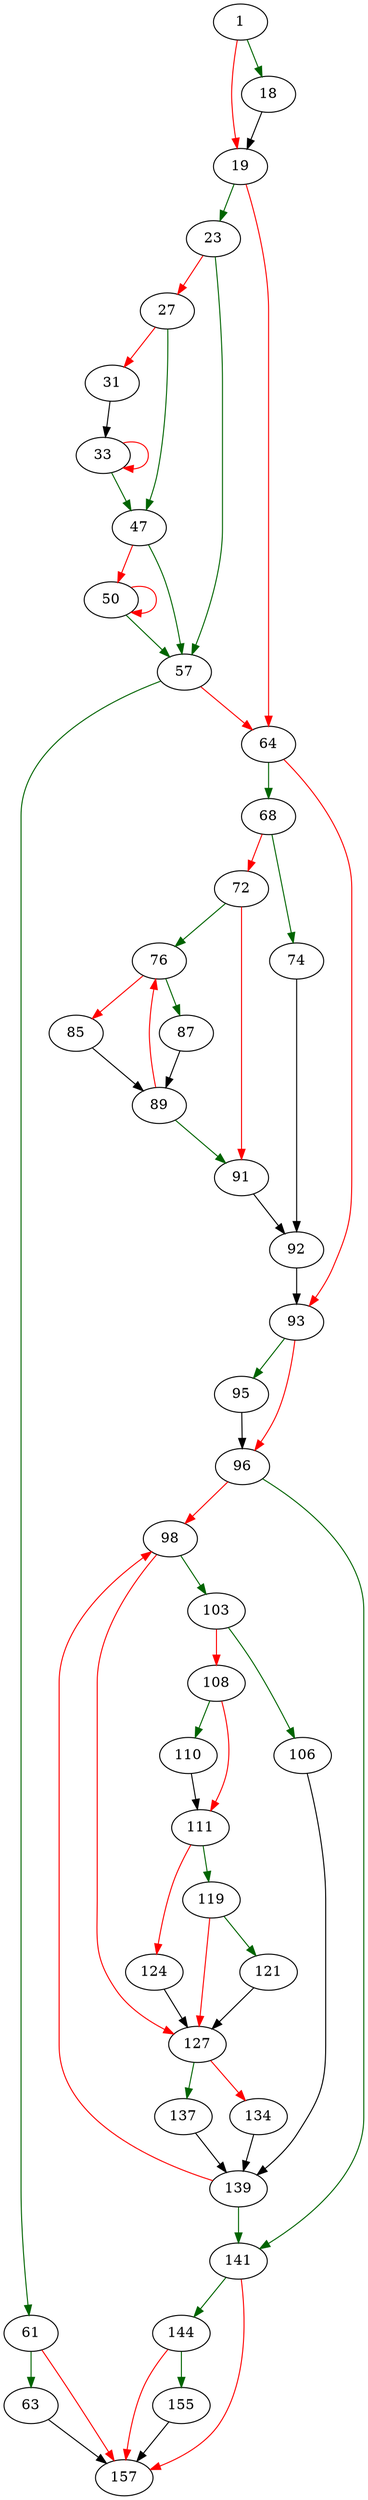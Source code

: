 strict digraph "print_stored" {
	// Node definitions.
	1 [entry=true];
	18;
	19;
	23;
	64;
	57;
	27;
	47;
	31;
	33;
	50;
	61;
	63;
	157;
	68;
	93;
	74;
	72;
	76;
	91;
	92;
	87;
	85;
	89;
	95;
	96;
	141;
	98;
	103;
	127;
	106;
	108;
	139;
	110;
	111;
	119;
	124;
	121;
	137;
	134;
	144;
	155;

	// Edge definitions.
	1 -> 18 [
		color=darkgreen
		cond=true
	];
	1 -> 19 [
		color=red
		cond=false
	];
	18 -> 19;
	19 -> 23 [
		color=darkgreen
		cond=true
	];
	19 -> 64 [
		color=red
		cond=false
	];
	23 -> 57 [
		color=darkgreen
		cond=true
	];
	23 -> 27 [
		color=red
		cond=false
	];
	64 -> 68 [
		color=darkgreen
		cond=true
	];
	64 -> 93 [
		color=red
		cond=false
	];
	57 -> 64 [
		color=red
		cond=false
	];
	57 -> 61 [
		color=darkgreen
		cond=true
	];
	27 -> 47 [
		color=darkgreen
		cond=true
	];
	27 -> 31 [
		color=red
		cond=false
	];
	47 -> 57 [
		color=darkgreen
		cond=true
	];
	47 -> 50 [
		color=red
		cond=false
	];
	31 -> 33;
	33 -> 47 [
		color=darkgreen
		cond=true
	];
	33 -> 33 [
		color=red
		cond=false
	];
	50 -> 57 [
		color=darkgreen
		cond=true
	];
	50 -> 50 [
		color=red
		cond=false
	];
	61 -> 63 [
		color=darkgreen
		cond=true
	];
	61 -> 157 [
		color=red
		cond=false
	];
	63 -> 157;
	68 -> 74 [
		color=darkgreen
		cond=true
	];
	68 -> 72 [
		color=red
		cond=false
	];
	93 -> 95 [
		color=darkgreen
		cond=true
	];
	93 -> 96 [
		color=red
		cond=false
	];
	74 -> 92;
	72 -> 76 [
		color=darkgreen
		cond=true
	];
	72 -> 91 [
		color=red
		cond=false
	];
	76 -> 87 [
		color=darkgreen
		cond=true
	];
	76 -> 85 [
		color=red
		cond=false
	];
	91 -> 92;
	92 -> 93;
	87 -> 89;
	85 -> 89;
	89 -> 76 [
		color=red
		cond=false
	];
	89 -> 91 [
		color=darkgreen
		cond=true
	];
	95 -> 96;
	96 -> 141 [
		color=darkgreen
		cond=true
	];
	96 -> 98 [
		color=red
		cond=false
	];
	141 -> 157 [
		color=red
		cond=false
	];
	141 -> 144 [
		color=darkgreen
		cond=true
	];
	98 -> 103 [
		color=darkgreen
		cond=true
	];
	98 -> 127 [
		color=red
		cond=false
	];
	103 -> 106 [
		color=darkgreen
		cond=true
	];
	103 -> 108 [
		color=red
		cond=false
	];
	127 -> 137 [
		color=darkgreen
		cond=true
	];
	127 -> 134 [
		color=red
		cond=false
	];
	106 -> 139;
	108 -> 110 [
		color=darkgreen
		cond=true
	];
	108 -> 111 [
		color=red
		cond=false
	];
	139 -> 141 [
		color=darkgreen
		cond=true
	];
	139 -> 98 [
		color=red
		cond=false
	];
	110 -> 111;
	111 -> 119 [
		color=darkgreen
		cond=true
	];
	111 -> 124 [
		color=red
		cond=false
	];
	119 -> 127 [
		color=red
		cond=false
	];
	119 -> 121 [
		color=darkgreen
		cond=true
	];
	124 -> 127;
	121 -> 127;
	137 -> 139;
	134 -> 139;
	144 -> 157 [
		color=red
		cond=false
	];
	144 -> 155 [
		color=darkgreen
		cond=true
	];
	155 -> 157;
}